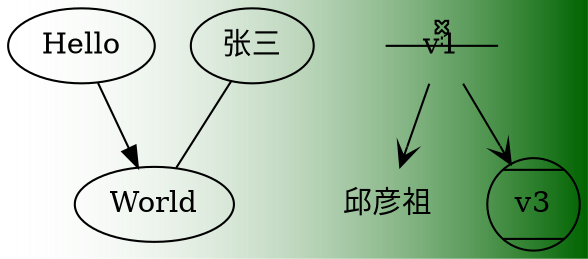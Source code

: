



digraph G{

  Hello -> World ;
  bgcolor="transparent:darkgreen:crimson:transparent";

  v1 [shape=ribosite] ;
  v2 [shape=plaintext, label="邱彦祖"];
  v1 -> v2 [arrowhead=vee];
  v1 -> v3 [arrowhead=open];
  "张三" -> "World" [dir=none];
  v3 [shape=Mcircle];

  charset = "utf-8";

  subgraph cluster_0 {
  }
}



